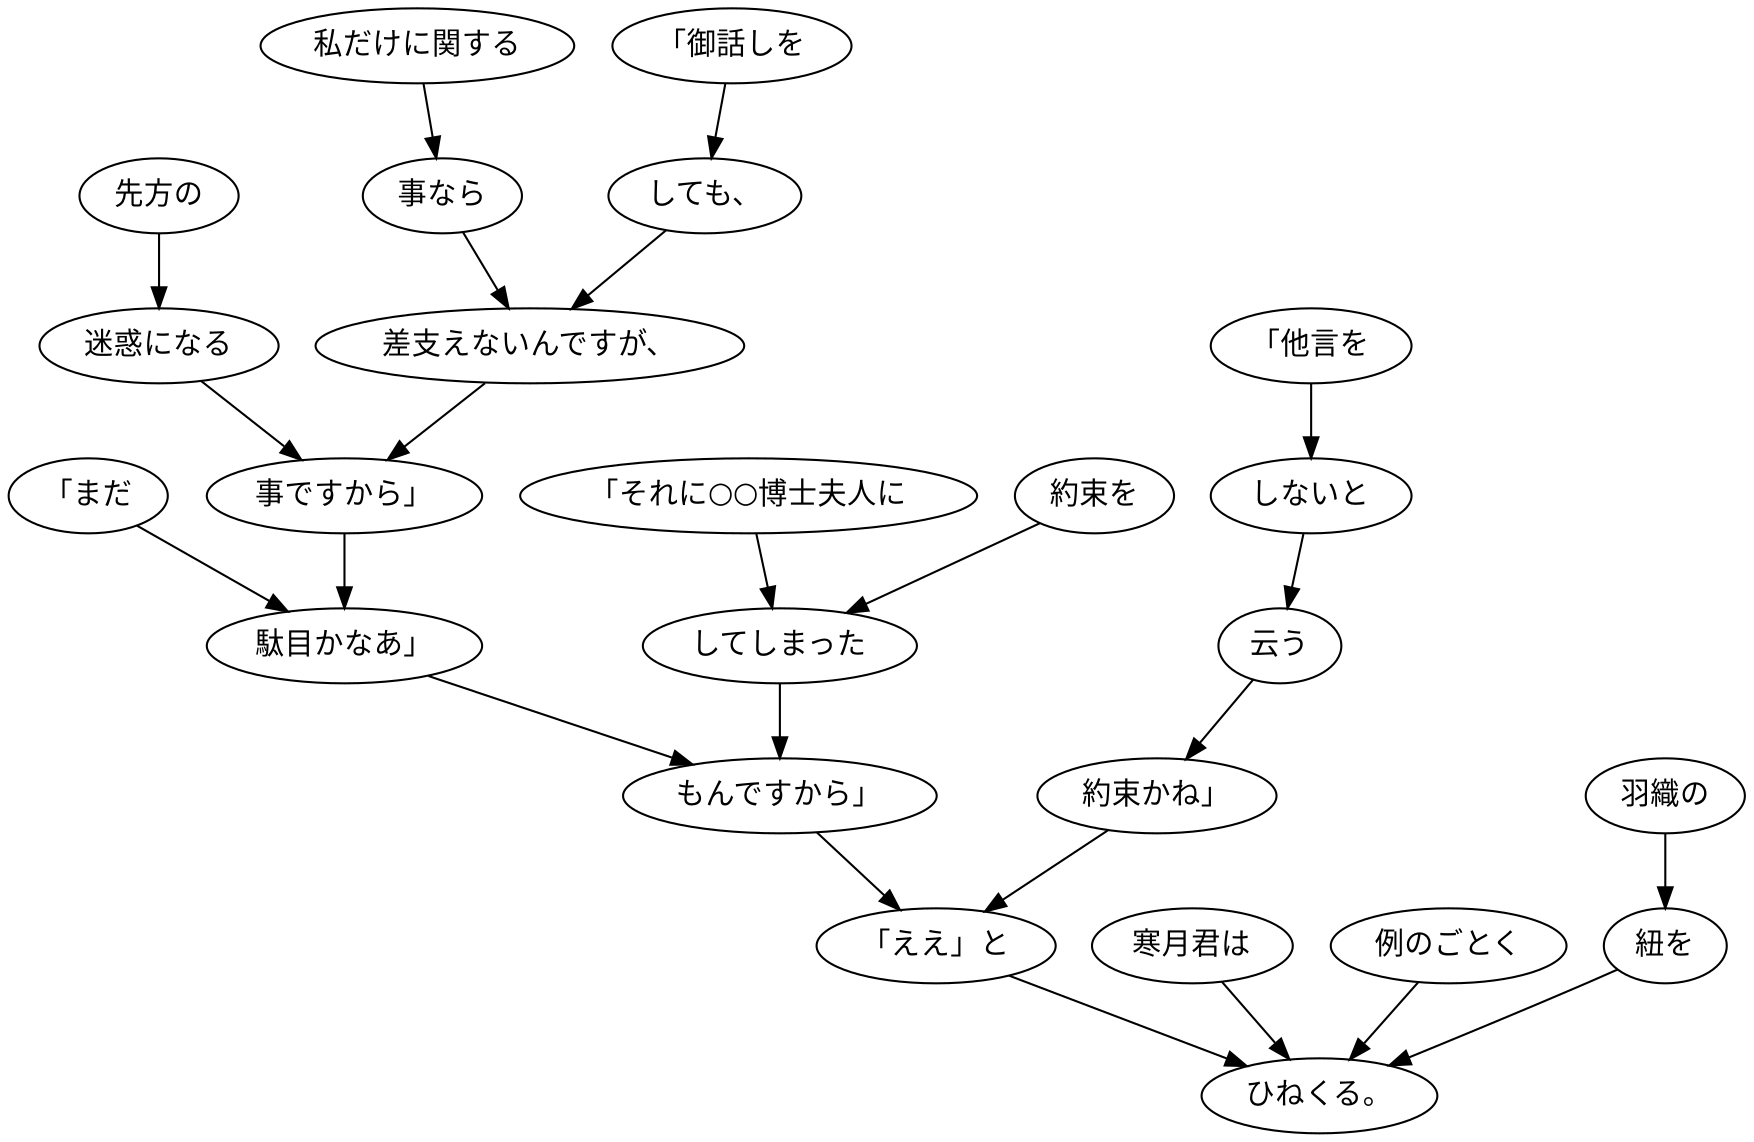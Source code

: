 digraph graph1932 {
	node0 [label="「御話しを"];
	node1 [label="しても、"];
	node2 [label="私だけに関する"];
	node3 [label="事なら"];
	node4 [label="差支えないんですが、"];
	node5 [label="先方の"];
	node6 [label="迷惑になる"];
	node7 [label="事ですから」"];
	node8 [label="「まだ"];
	node9 [label="駄目かなあ」"];
	node10 [label="「それに○○博士夫人に"];
	node11 [label="約束を"];
	node12 [label="してしまった"];
	node13 [label="もんですから」"];
	node14 [label="「他言を"];
	node15 [label="しないと"];
	node16 [label="云う"];
	node17 [label="約束かね」"];
	node18 [label="「ええ」と"];
	node19 [label="寒月君は"];
	node20 [label="例のごとく"];
	node21 [label="羽織の"];
	node22 [label="紐を"];
	node23 [label="ひねくる。"];
	node0 -> node1;
	node1 -> node4;
	node2 -> node3;
	node3 -> node4;
	node4 -> node7;
	node5 -> node6;
	node6 -> node7;
	node7 -> node9;
	node8 -> node9;
	node9 -> node13;
	node10 -> node12;
	node11 -> node12;
	node12 -> node13;
	node13 -> node18;
	node14 -> node15;
	node15 -> node16;
	node16 -> node17;
	node17 -> node18;
	node18 -> node23;
	node19 -> node23;
	node20 -> node23;
	node21 -> node22;
	node22 -> node23;
}
